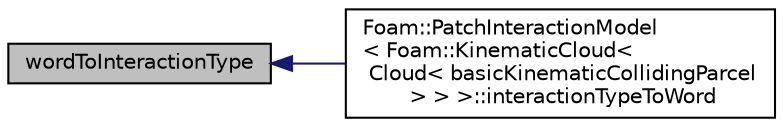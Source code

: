 digraph "wordToInteractionType"
{
  bgcolor="transparent";
  edge [fontname="Helvetica",fontsize="10",labelfontname="Helvetica",labelfontsize="10"];
  node [fontname="Helvetica",fontsize="10",shape=record];
  rankdir="LR";
  Node22 [label="wordToInteractionType",height=0.2,width=0.4,color="black", fillcolor="grey75", style="filled", fontcolor="black"];
  Node22 -> Node23 [dir="back",color="midnightblue",fontsize="10",style="solid",fontname="Helvetica"];
  Node23 [label="Foam::PatchInteractionModel\l\< Foam::KinematicCloud\<\l Cloud\< basicKinematicCollidingParcel\l \> \> \>::interactionTypeToWord",height=0.2,width=0.4,color="black",URL="$a24901.html#afb5d5fa741a6e853c614d39dbc6dbe94",tooltip="Convert interaction result to word. "];
}
